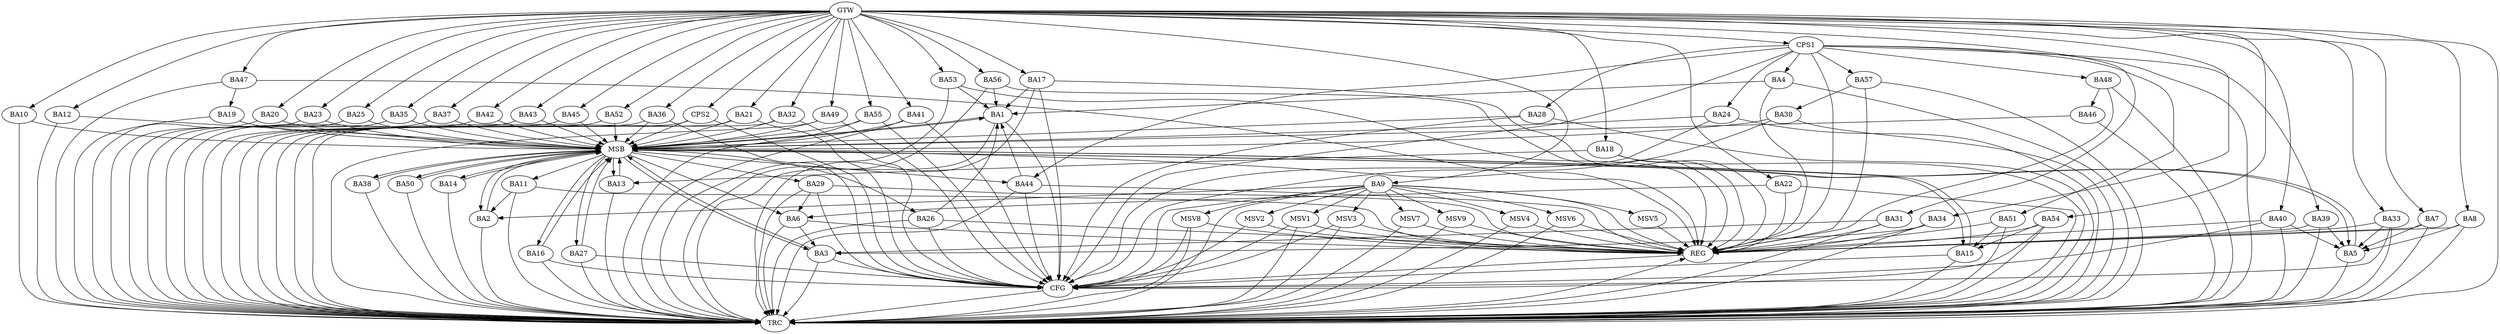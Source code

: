 strict digraph G {
  BA1 [ label="BA1" ];
  BA2 [ label="BA2" ];
  BA3 [ label="BA3" ];
  BA4 [ label="BA4" ];
  BA5 [ label="BA5" ];
  BA6 [ label="BA6" ];
  BA7 [ label="BA7" ];
  BA8 [ label="BA8" ];
  BA9 [ label="BA9" ];
  BA10 [ label="BA10" ];
  BA11 [ label="BA11" ];
  BA12 [ label="BA12" ];
  BA13 [ label="BA13" ];
  BA14 [ label="BA14" ];
  BA15 [ label="BA15" ];
  BA16 [ label="BA16" ];
  BA17 [ label="BA17" ];
  BA18 [ label="BA18" ];
  BA19 [ label="BA19" ];
  BA20 [ label="BA20" ];
  BA21 [ label="BA21" ];
  BA22 [ label="BA22" ];
  BA23 [ label="BA23" ];
  BA24 [ label="BA24" ];
  BA25 [ label="BA25" ];
  BA26 [ label="BA26" ];
  BA27 [ label="BA27" ];
  BA28 [ label="BA28" ];
  BA29 [ label="BA29" ];
  BA30 [ label="BA30" ];
  BA31 [ label="BA31" ];
  BA32 [ label="BA32" ];
  BA33 [ label="BA33" ];
  BA34 [ label="BA34" ];
  BA35 [ label="BA35" ];
  BA36 [ label="BA36" ];
  BA37 [ label="BA37" ];
  BA38 [ label="BA38" ];
  BA39 [ label="BA39" ];
  BA40 [ label="BA40" ];
  BA41 [ label="BA41" ];
  BA42 [ label="BA42" ];
  BA43 [ label="BA43" ];
  BA44 [ label="BA44" ];
  BA45 [ label="BA45" ];
  BA46 [ label="BA46" ];
  BA47 [ label="BA47" ];
  BA48 [ label="BA48" ];
  BA49 [ label="BA49" ];
  BA50 [ label="BA50" ];
  BA51 [ label="BA51" ];
  BA52 [ label="BA52" ];
  BA53 [ label="BA53" ];
  BA54 [ label="BA54" ];
  BA55 [ label="BA55" ];
  BA56 [ label="BA56" ];
  BA57 [ label="BA57" ];
  CPS1 [ label="CPS1" ];
  CPS2 [ label="CPS2" ];
  GTW [ label="GTW" ];
  REG [ label="REG" ];
  MSB [ label="MSB" ];
  CFG [ label="CFG" ];
  TRC [ label="TRC" ];
  MSV1 [ label="MSV1" ];
  MSV2 [ label="MSV2" ];
  MSV3 [ label="MSV3" ];
  MSV4 [ label="MSV4" ];
  MSV5 [ label="MSV5" ];
  MSV6 [ label="MSV6" ];
  MSV7 [ label="MSV7" ];
  MSV8 [ label="MSV8" ];
  MSV9 [ label="MSV9" ];
  BA4 -> BA1;
  BA6 -> BA3;
  BA7 -> BA5;
  BA8 -> BA5;
  BA9 -> BA2;
  BA11 -> BA2;
  BA17 -> BA1;
  BA18 -> BA13;
  BA22 -> BA6;
  BA26 -> BA1;
  BA29 -> BA6;
  BA31 -> BA3;
  BA33 -> BA5;
  BA34 -> BA3;
  BA39 -> BA5;
  BA40 -> BA5;
  BA44 -> BA1;
  BA47 -> BA19;
  BA48 -> BA46;
  BA51 -> BA15;
  BA53 -> BA1;
  BA54 -> BA15;
  BA56 -> BA1;
  BA57 -> BA30;
  CPS1 -> BA48;
  CPS1 -> BA57;
  CPS1 -> BA4;
  CPS1 -> BA39;
  CPS1 -> BA28;
  CPS1 -> BA44;
  CPS1 -> BA24;
  CPS1 -> BA51;
  GTW -> BA7;
  GTW -> BA8;
  GTW -> BA9;
  GTW -> BA10;
  GTW -> BA12;
  GTW -> BA17;
  GTW -> BA18;
  GTW -> BA20;
  GTW -> BA21;
  GTW -> BA22;
  GTW -> BA23;
  GTW -> BA25;
  GTW -> BA31;
  GTW -> BA32;
  GTW -> BA33;
  GTW -> BA34;
  GTW -> BA35;
  GTW -> BA36;
  GTW -> BA37;
  GTW -> BA40;
  GTW -> BA41;
  GTW -> BA42;
  GTW -> BA43;
  GTW -> BA45;
  GTW -> BA47;
  GTW -> BA49;
  GTW -> BA52;
  GTW -> BA53;
  GTW -> BA54;
  GTW -> BA55;
  GTW -> BA56;
  GTW -> CPS1;
  GTW -> CPS2;
  BA4 -> REG;
  BA6 -> REG;
  BA7 -> REG;
  BA8 -> REG;
  BA9 -> REG;
  BA11 -> REG;
  BA17 -> REG;
  BA18 -> REG;
  BA22 -> REG;
  BA26 -> REG;
  BA29 -> REG;
  BA31 -> REG;
  BA33 -> REG;
  BA34 -> REG;
  BA39 -> REG;
  BA40 -> REG;
  BA44 -> REG;
  BA47 -> REG;
  BA48 -> REG;
  BA51 -> REG;
  BA53 -> REG;
  BA54 -> REG;
  BA56 -> REG;
  BA57 -> REG;
  CPS1 -> REG;
  BA1 -> MSB;
  MSB -> BA2;
  MSB -> REG;
  BA2 -> MSB;
  MSB -> BA1;
  BA3 -> MSB;
  BA5 -> MSB;
  BA10 -> MSB;
  MSB -> BA5;
  BA12 -> MSB;
  BA13 -> MSB;
  BA14 -> MSB;
  BA15 -> MSB;
  MSB -> BA6;
  BA16 -> MSB;
  BA19 -> MSB;
  BA20 -> MSB;
  BA21 -> MSB;
  BA23 -> MSB;
  BA24 -> MSB;
  MSB -> BA16;
  BA25 -> MSB;
  BA27 -> MSB;
  MSB -> BA15;
  BA28 -> MSB;
  MSB -> BA3;
  BA30 -> MSB;
  MSB -> BA14;
  BA32 -> MSB;
  MSB -> BA26;
  BA35 -> MSB;
  BA36 -> MSB;
  MSB -> BA11;
  BA37 -> MSB;
  BA38 -> MSB;
  BA41 -> MSB;
  BA42 -> MSB;
  BA43 -> MSB;
  BA45 -> MSB;
  BA46 -> MSB;
  MSB -> BA27;
  BA49 -> MSB;
  MSB -> BA29;
  BA50 -> MSB;
  MSB -> BA44;
  BA52 -> MSB;
  MSB -> BA50;
  BA55 -> MSB;
  MSB -> BA38;
  CPS2 -> MSB;
  MSB -> BA13;
  BA1 -> CFG;
  BA44 -> CFG;
  BA26 -> CFG;
  BA28 -> CFG;
  BA15 -> CFG;
  BA33 -> CFG;
  CPS2 -> CFG;
  BA55 -> CFG;
  BA54 -> CFG;
  BA27 -> CFG;
  BA49 -> CFG;
  BA36 -> CFG;
  BA41 -> CFG;
  BA9 -> CFG;
  CPS1 -> CFG;
  BA24 -> CFG;
  BA16 -> CFG;
  BA30 -> CFG;
  BA21 -> CFG;
  BA29 -> CFG;
  BA40 -> CFG;
  BA17 -> CFG;
  BA3 -> CFG;
  BA32 -> CFG;
  REG -> CFG;
  BA1 -> TRC;
  BA2 -> TRC;
  BA3 -> TRC;
  BA4 -> TRC;
  BA5 -> TRC;
  BA6 -> TRC;
  BA7 -> TRC;
  BA8 -> TRC;
  BA9 -> TRC;
  BA10 -> TRC;
  BA11 -> TRC;
  BA12 -> TRC;
  BA13 -> TRC;
  BA14 -> TRC;
  BA15 -> TRC;
  BA16 -> TRC;
  BA17 -> TRC;
  BA18 -> TRC;
  BA19 -> TRC;
  BA20 -> TRC;
  BA21 -> TRC;
  BA22 -> TRC;
  BA23 -> TRC;
  BA24 -> TRC;
  BA25 -> TRC;
  BA26 -> TRC;
  BA27 -> TRC;
  BA28 -> TRC;
  BA29 -> TRC;
  BA30 -> TRC;
  BA31 -> TRC;
  BA32 -> TRC;
  BA33 -> TRC;
  BA34 -> TRC;
  BA35 -> TRC;
  BA36 -> TRC;
  BA37 -> TRC;
  BA38 -> TRC;
  BA39 -> TRC;
  BA40 -> TRC;
  BA41 -> TRC;
  BA42 -> TRC;
  BA43 -> TRC;
  BA44 -> TRC;
  BA45 -> TRC;
  BA46 -> TRC;
  BA47 -> TRC;
  BA48 -> TRC;
  BA49 -> TRC;
  BA50 -> TRC;
  BA51 -> TRC;
  BA52 -> TRC;
  BA53 -> TRC;
  BA54 -> TRC;
  BA55 -> TRC;
  BA56 -> TRC;
  BA57 -> TRC;
  CPS1 -> TRC;
  CPS2 -> TRC;
  GTW -> TRC;
  CFG -> TRC;
  TRC -> REG;
  BA9 -> MSV1;
  BA9 -> MSV2;
  BA9 -> MSV3;
  BA9 -> MSV4;
  MSV1 -> REG;
  MSV1 -> TRC;
  MSV1 -> CFG;
  MSV2 -> REG;
  MSV2 -> CFG;
  MSV3 -> REG;
  MSV3 -> TRC;
  MSV3 -> CFG;
  MSV4 -> REG;
  MSV4 -> TRC;
  BA9 -> MSV5;
  BA9 -> MSV6;
  MSV5 -> REG;
  MSV6 -> REG;
  MSV6 -> TRC;
  BA9 -> MSV7;
  BA9 -> MSV8;
  BA9 -> MSV9;
  MSV7 -> REG;
  MSV7 -> TRC;
  MSV8 -> REG;
  MSV8 -> TRC;
  MSV8 -> CFG;
  MSV9 -> REG;
  MSV9 -> TRC;
}
